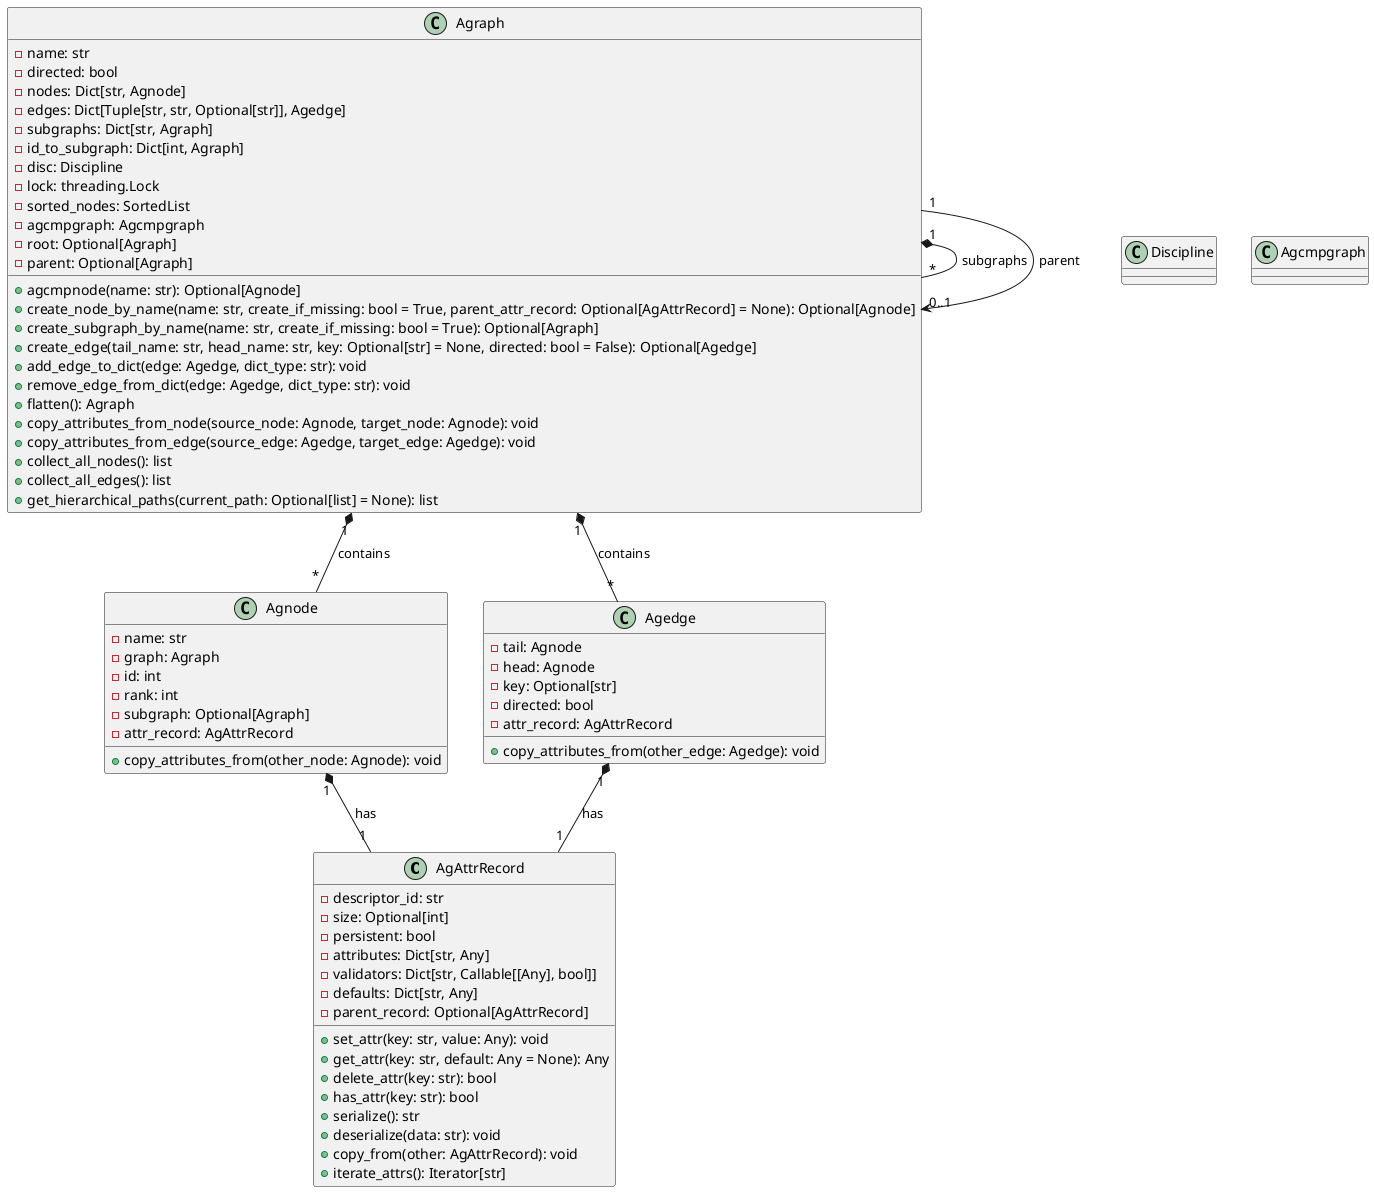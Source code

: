 @startuml
!define RECTANGLE class
' Define classes

class AgAttrRecord {
    - descriptor_id: str
    - size: Optional[int]
    - persistent: bool
    - attributes: Dict[str, Any]
    - validators: Dict[str, Callable[[Any], bool]]
    - defaults: Dict[str, Any]
    - parent_record: Optional[AgAttrRecord]
    + set_attr(key: str, value: Any): void
    + get_attr(key: str, default: Any = None): Any
    + delete_attr(key: str): bool
    + has_attr(key: str): bool
    + serialize(): str
    + deserialize(data: str): void
    + copy_from(other: AgAttrRecord): void
    + iterate_attrs(): Iterator[str]
}

class Agraph {
    - name: str
    - directed: bool
    - nodes: Dict[str, Agnode]
    - edges: Dict[Tuple[str, str, Optional[str]], Agedge]
    - subgraphs: Dict[str, Agraph]
    - id_to_subgraph: Dict[int, Agraph]
    - disc: Discipline
    - lock: threading.Lock
    - sorted_nodes: SortedList
    - agcmpgraph: Agcmpgraph
    - root: Optional[Agraph]
    - parent: Optional[Agraph]
    + agcmpnode(name: str): Optional[Agnode]
    + create_node_by_name(name: str, create_if_missing: bool = True, parent_attr_record: Optional[AgAttrRecord] = None): Optional[Agnode]
    + create_subgraph_by_name(name: str, create_if_missing: bool = True): Optional[Agraph]
    + create_edge(tail_name: str, head_name: str, key: Optional[str] = None, directed: bool = False): Optional[Agedge]
    + add_edge_to_dict(edge: Agedge, dict_type: str): void
    + remove_edge_from_dict(edge: Agedge, dict_type: str): void
    + flatten(): Agraph
    + copy_attributes_from_node(source_node: Agnode, target_node: Agnode): void
    + copy_attributes_from_edge(source_edge: Agedge, target_edge: Agedge): void
    + collect_all_nodes(): list
    + collect_all_edges(): list
    + get_hierarchical_paths(current_path: Optional[list] = None): list
}

class Agnode {
    - name: str
    - graph: Agraph
    - id: int
    - rank: int
    - subgraph: Optional[Agraph]
    - attr_record: AgAttrRecord
    + copy_attributes_from(other_node: Agnode): void
}

class Agedge {
    - tail: Agnode
    - head: Agnode
    - key: Optional[str]
    - directed: bool
    - attr_record: AgAttrRecord
    + copy_attributes_from(other_edge: Agedge): void
}

class Discipline {
    ' Placeholder for Discipline class
}

class Agcmpgraph {
    ' Placeholder for Agcmpgraph class
}

' Define relationships

Agraph "1" *-- "*" Agnode : contains
Agraph "1" *-- "*" Agedge : contains
Agraph "1" *-- "*" Agraph : subgraphs
Agnode "1" *-- "1" AgAttrRecord : has
Agedge "1" *-- "1" AgAttrRecord : has
Agraph "1" --> "0..1" Agraph : parent

@enduml
